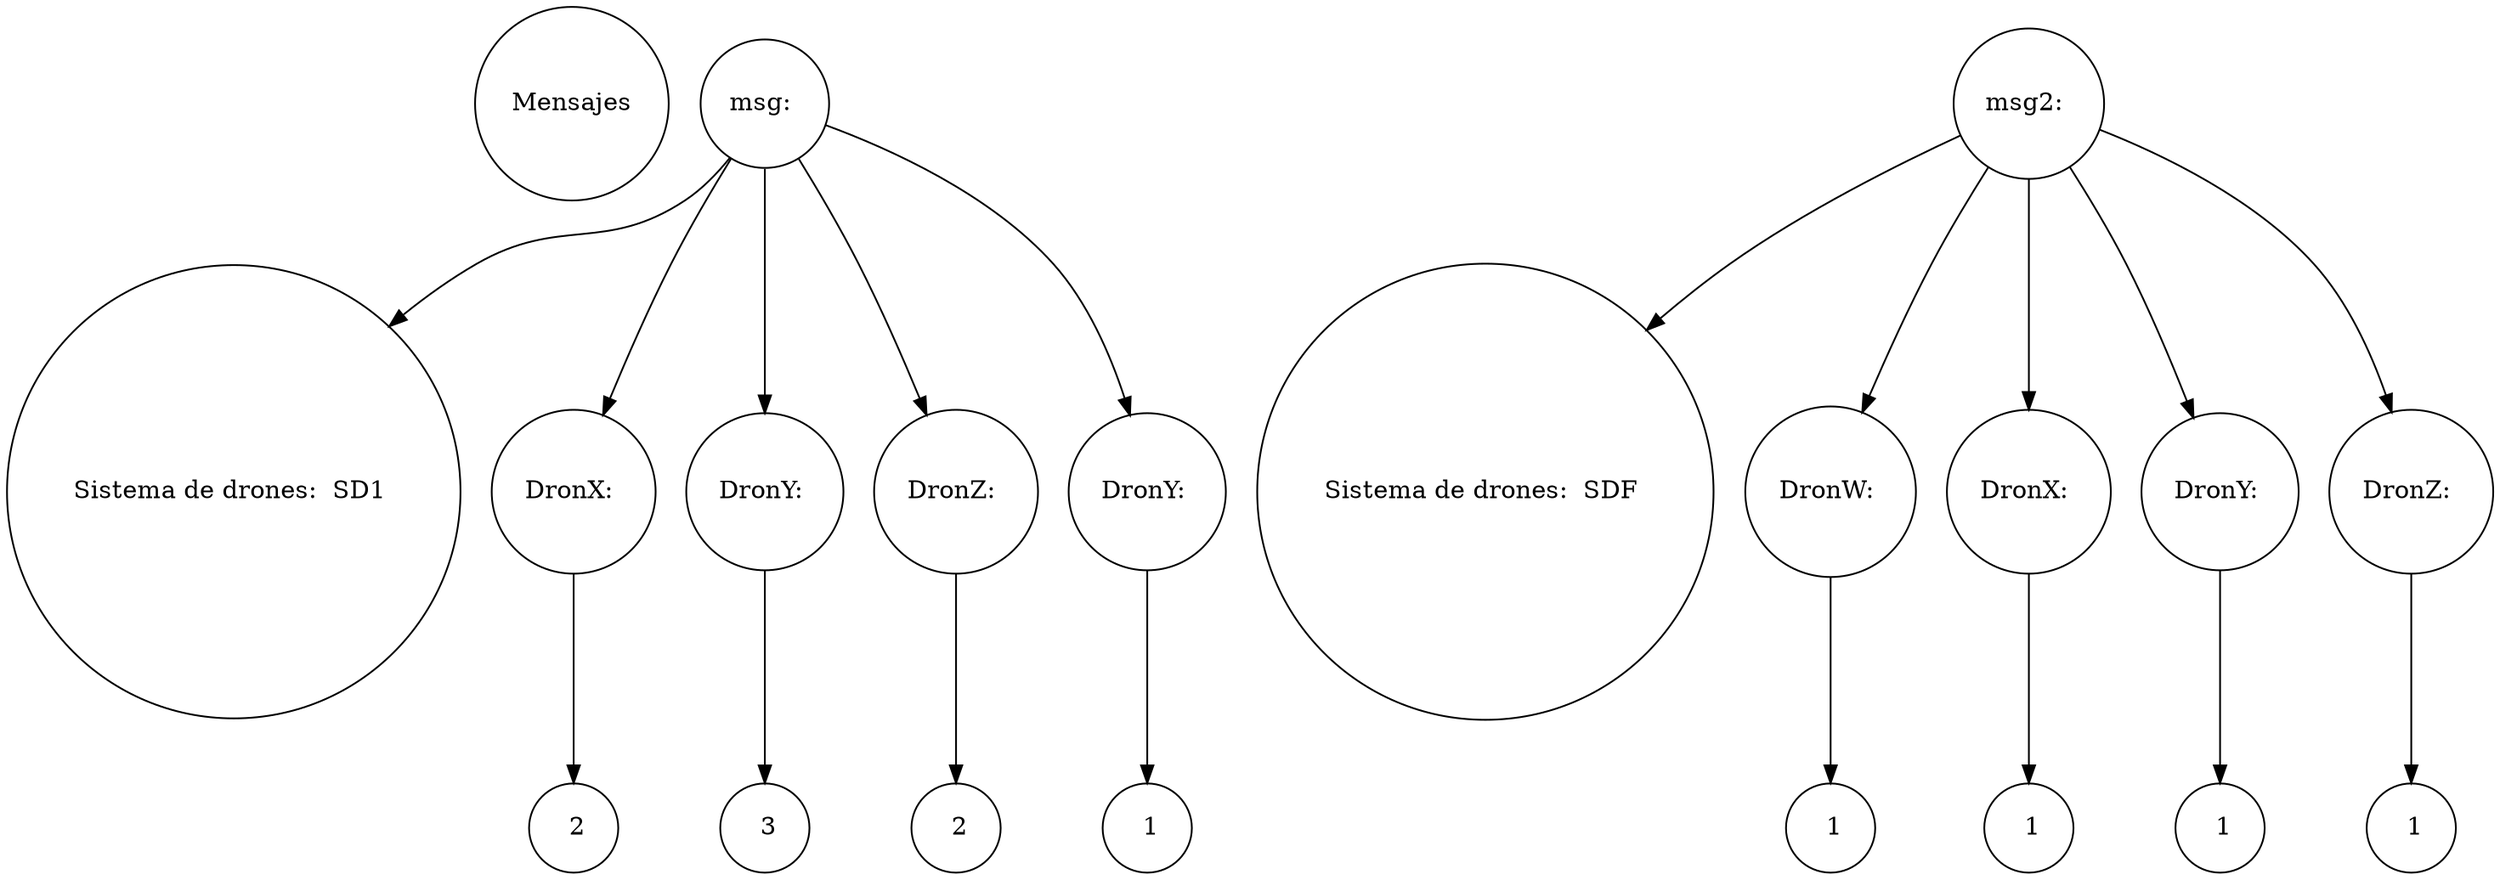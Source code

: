 digraph G {
	node [shape=circle]
	nodo0 [label = "Mensajes"]
	nodo0[fontcolor = black]	nodoNombre1[label = "msg: "]
	nodoSistema1[label = "Sistema de drones:  SD1 "]
	nodoNombre1 -> nodoSistema1
	nodoDron1[label = "DronX: "]
	nodoNombre1 -> nodoDron1
	nodoAltura1[label = "  2 "]
	nodoDron1 -> nodoAltura1
	nodoDron2[label = "DronY: "]
	nodoNombre1 -> nodoDron2
	nodoAltura2[label = "  3 "]
	nodoDron2 -> nodoAltura2
	nodoDron3[label = "DronZ: "]
	nodoNombre1 -> nodoDron3
	nodoAltura3[label = "  2 "]
	nodoDron3 -> nodoAltura3
	nodoDron4[label = "DronY: "]
	nodoNombre1 -> nodoDron4
	nodoAltura4[label = "  1 "]
	nodoDron4 -> nodoAltura4
	nodoNombre2[label = "msg2: "]
	nodoSistema2[label = "Sistema de drones:  SDF "]
	nodoNombre2 -> nodoSistema2
	nodoDron5[label = "DronW: "]
	nodoNombre2 -> nodoDron5
	nodoAltura5[label = "  1 "]
	nodoDron5 -> nodoAltura5
	nodoDron6[label = "DronX: "]
	nodoNombre2 -> nodoDron6
	nodoAltura6[label = "  1 "]
	nodoDron6 -> nodoAltura6
	nodoDron7[label = "DronY: "]
	nodoNombre2 -> nodoDron7
	nodoAltura7[label = "  1 "]
	nodoDron7 -> nodoAltura7
	nodoDron8[label = "DronZ: "]
	nodoNombre2 -> nodoDron8
	nodoAltura8[label = "  1 "]
	nodoDron8 -> nodoAltura8

}